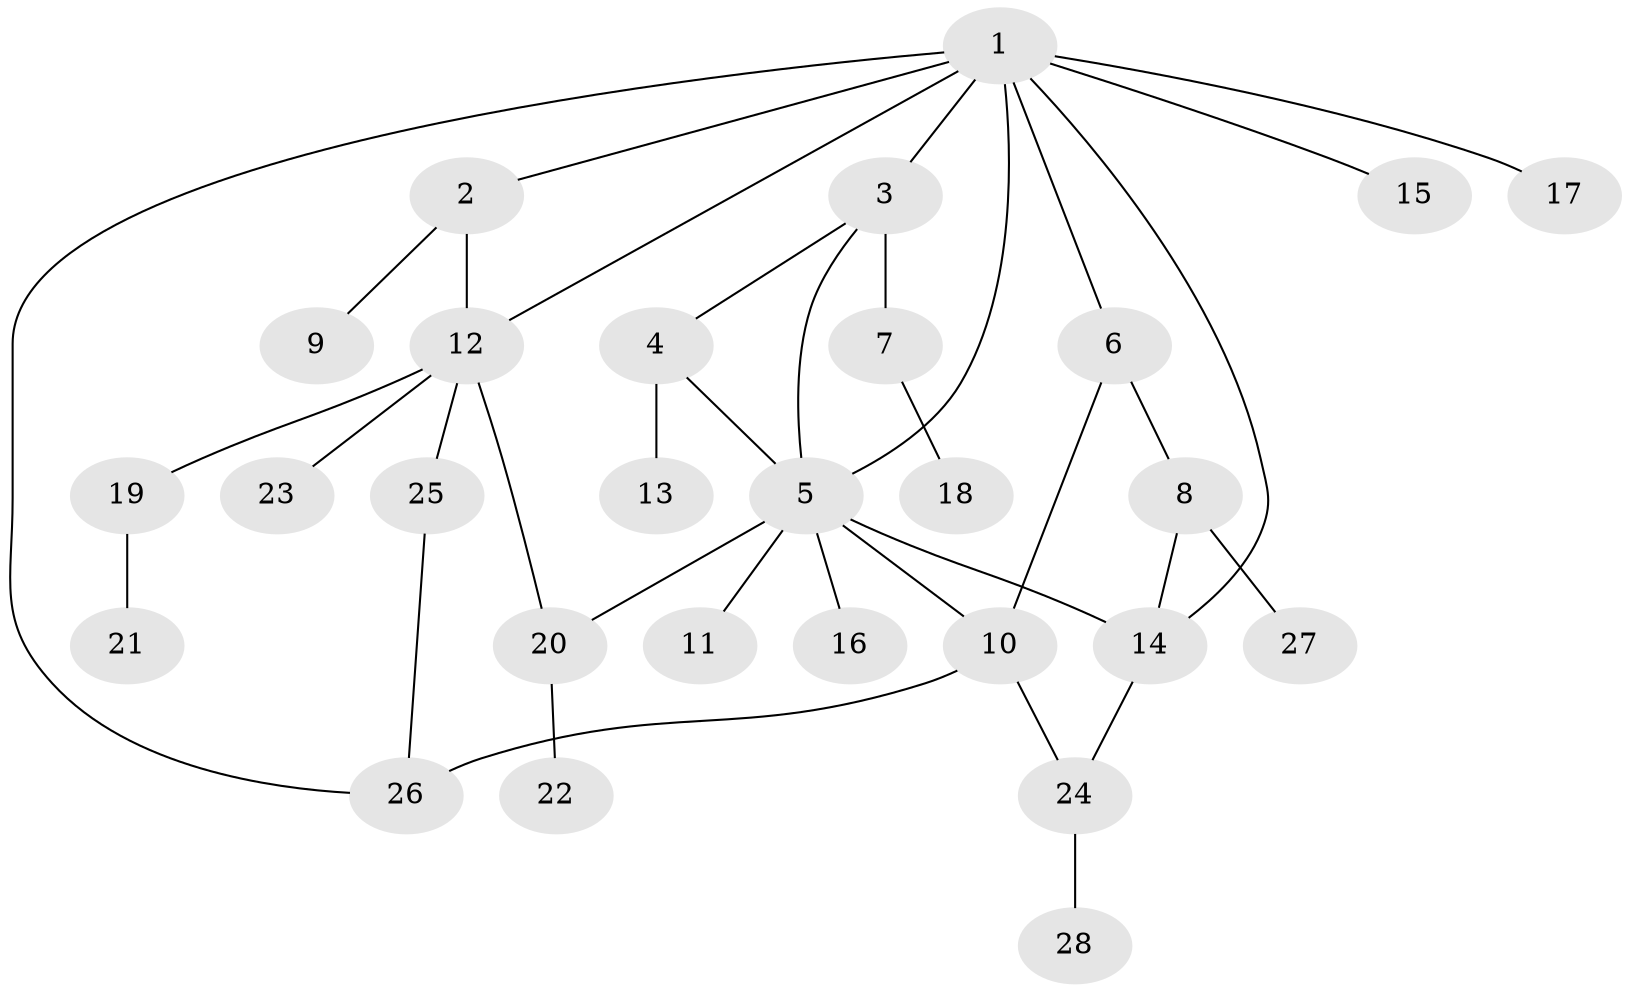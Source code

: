 // original degree distribution, {24: 0.01818181818181818, 5: 0.07272727272727272, 1: 0.4909090909090909, 6: 0.03636363636363636, 3: 0.10909090909090909, 2: 0.2, 10: 0.01818181818181818, 7: 0.01818181818181818, 4: 0.01818181818181818, 8: 0.01818181818181818}
// Generated by graph-tools (version 1.1) at 2025/35/03/09/25 02:35:37]
// undirected, 28 vertices, 37 edges
graph export_dot {
graph [start="1"]
  node [color=gray90,style=filled];
  1;
  2;
  3;
  4;
  5;
  6;
  7;
  8;
  9;
  10;
  11;
  12;
  13;
  14;
  15;
  16;
  17;
  18;
  19;
  20;
  21;
  22;
  23;
  24;
  25;
  26;
  27;
  28;
  1 -- 2 [weight=1.0];
  1 -- 3 [weight=2.0];
  1 -- 5 [weight=3.0];
  1 -- 6 [weight=1.0];
  1 -- 12 [weight=1.0];
  1 -- 14 [weight=1.0];
  1 -- 15 [weight=1.0];
  1 -- 17 [weight=1.0];
  1 -- 26 [weight=1.0];
  2 -- 9 [weight=1.0];
  2 -- 12 [weight=1.0];
  3 -- 4 [weight=1.0];
  3 -- 5 [weight=1.0];
  3 -- 7 [weight=1.0];
  4 -- 5 [weight=1.0];
  4 -- 13 [weight=1.0];
  5 -- 10 [weight=1.0];
  5 -- 11 [weight=1.0];
  5 -- 14 [weight=1.0];
  5 -- 16 [weight=1.0];
  5 -- 20 [weight=1.0];
  6 -- 8 [weight=1.0];
  6 -- 10 [weight=1.0];
  7 -- 18 [weight=1.0];
  8 -- 14 [weight=1.0];
  8 -- 27 [weight=1.0];
  10 -- 24 [weight=1.0];
  10 -- 26 [weight=1.0];
  12 -- 19 [weight=1.0];
  12 -- 20 [weight=1.0];
  12 -- 23 [weight=1.0];
  12 -- 25 [weight=1.0];
  14 -- 24 [weight=1.0];
  19 -- 21 [weight=1.0];
  20 -- 22 [weight=1.0];
  24 -- 28 [weight=1.0];
  25 -- 26 [weight=1.0];
}
